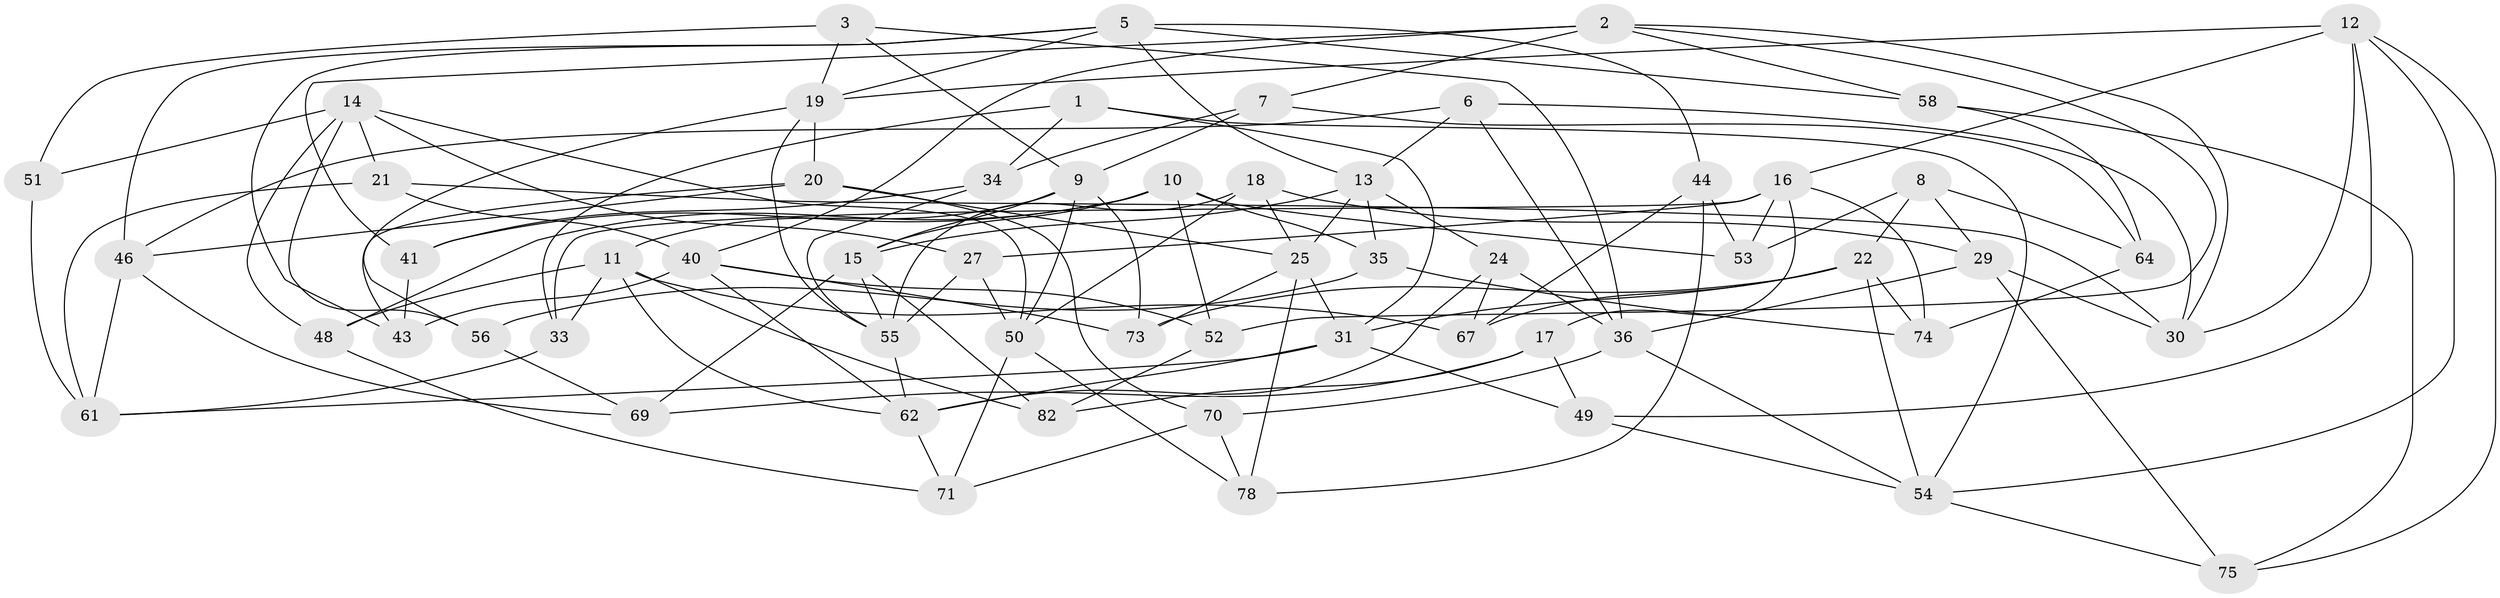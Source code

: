 // original degree distribution, {4: 1.0}
// Generated by graph-tools (version 1.1) at 2025/11/02/27/25 16:11:46]
// undirected, 58 vertices, 138 edges
graph export_dot {
graph [start="1"]
  node [color=gray90,style=filled];
  1;
  2 [super="+4"];
  3;
  5 [super="+23"];
  6;
  7;
  8;
  9 [super="+42"];
  10 [super="+77"];
  11 [super="+32"];
  12 [super="+38"];
  13 [super="+66"];
  14 [super="+26"];
  15 [super="+28"];
  16 [super="+68"];
  17;
  18;
  19 [super="+37"];
  20 [super="+76"];
  21;
  22 [super="+57"];
  24;
  25 [super="+47"];
  27;
  29 [super="+39"];
  30 [super="+45"];
  31 [super="+81"];
  33;
  34;
  35;
  36 [super="+59"];
  40 [super="+63"];
  41;
  43;
  44;
  46 [super="+72"];
  48;
  49;
  50 [super="+79"];
  51;
  52;
  53;
  54 [super="+60"];
  55 [super="+65"];
  56;
  58;
  61 [super="+83"];
  62 [super="+80"];
  64;
  67;
  69;
  70;
  71;
  73;
  74;
  75;
  78;
  82;
  1 -- 34;
  1 -- 33;
  1 -- 31;
  1 -- 54;
  2 -- 52;
  2 -- 41;
  2 -- 7;
  2 -- 40;
  2 -- 58;
  2 -- 30;
  3 -- 9;
  3 -- 36;
  3 -- 51;
  3 -- 19;
  5 -- 58;
  5 -- 43;
  5 -- 13;
  5 -- 19;
  5 -- 44;
  5 -- 46;
  6 -- 46;
  6 -- 13;
  6 -- 30;
  6 -- 36;
  7 -- 34;
  7 -- 64;
  7 -- 9;
  8 -- 53;
  8 -- 64;
  8 -- 29;
  8 -- 22;
  9 -- 73;
  9 -- 11;
  9 -- 50;
  9 -- 15;
  10 -- 48;
  10 -- 53;
  10 -- 52;
  10 -- 41;
  10 -- 35;
  10 -- 15;
  11 -- 82;
  11 -- 48;
  11 -- 33;
  11 -- 67;
  11 -- 62;
  12 -- 54;
  12 -- 49;
  12 -- 75;
  12 -- 16;
  12 -- 19;
  12 -- 30;
  13 -- 24;
  13 -- 15;
  13 -- 35;
  13 -- 25;
  14 -- 48;
  14 -- 27;
  14 -- 21;
  14 -- 56;
  14 -- 50;
  14 -- 51;
  15 -- 82;
  15 -- 55;
  15 -- 69;
  16 -- 17;
  16 -- 74;
  16 -- 33;
  16 -- 27;
  16 -- 53;
  17 -- 49;
  17 -- 69;
  17 -- 82;
  18 -- 55;
  18 -- 50;
  18 -- 29;
  18 -- 25;
  19 -- 56;
  19 -- 20;
  19 -- 55;
  20 -- 70;
  20 -- 43;
  20 -- 46 [weight=2];
  20 -- 25;
  21 -- 61;
  21 -- 30;
  21 -- 40;
  22 -- 54;
  22 -- 31;
  22 -- 74;
  22 -- 73;
  22 -- 67;
  24 -- 62;
  24 -- 36;
  24 -- 67;
  25 -- 78;
  25 -- 73;
  25 -- 31;
  27 -- 55;
  27 -- 50;
  29 -- 30 [weight=2];
  29 -- 36;
  29 -- 75;
  31 -- 62;
  31 -- 61;
  31 -- 49;
  33 -- 61;
  34 -- 41;
  34 -- 55;
  35 -- 56;
  35 -- 74;
  36 -- 70;
  36 -- 54;
  40 -- 52;
  40 -- 43;
  40 -- 73;
  40 -- 62;
  41 -- 43;
  44 -- 67;
  44 -- 78;
  44 -- 53;
  46 -- 69;
  46 -- 61;
  48 -- 71;
  49 -- 54;
  50 -- 71;
  50 -- 78;
  51 -- 61 [weight=2];
  52 -- 82;
  54 -- 75;
  55 -- 62;
  56 -- 69;
  58 -- 75;
  58 -- 64;
  62 -- 71;
  64 -- 74;
  70 -- 71;
  70 -- 78;
}
